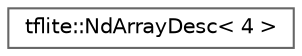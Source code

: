 digraph "Graphical Class Hierarchy"
{
 // LATEX_PDF_SIZE
  bgcolor="transparent";
  edge [fontname=Helvetica,fontsize=10,labelfontname=Helvetica,labelfontsize=10];
  node [fontname=Helvetica,fontsize=10,shape=box,height=0.2,width=0.4];
  rankdir="LR";
  Node0 [id="Node000000",label="tflite::NdArrayDesc\< 4 \>",height=0.2,width=0.4,color="grey40", fillcolor="white", style="filled",URL="$structtflite_1_1_nd_array_desc.html",tooltip=" "];
}
